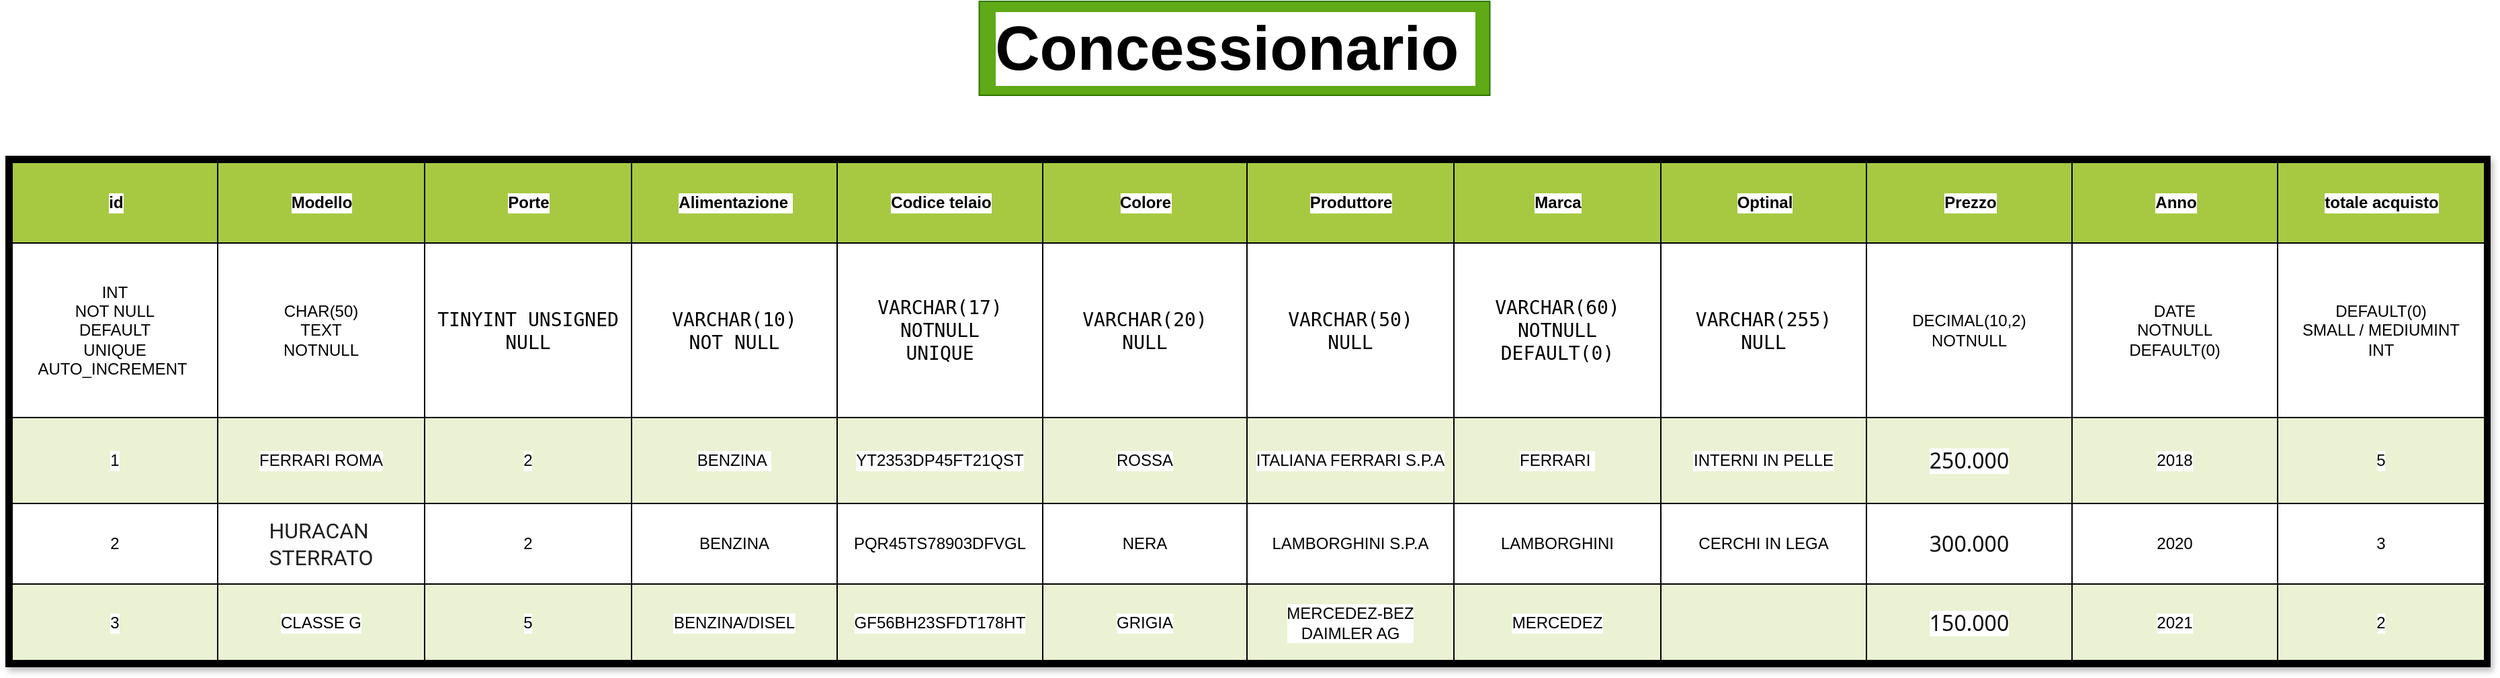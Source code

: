 <mxfile>
    <diagram id="wSakgKBYP3L8iHtTeecp" name="Pagina-1">
        <mxGraphModel dx="1881" dy="761" grid="1" gridSize="10" guides="1" tooltips="1" connect="1" arrows="1" fold="1" page="1" pageScale="1" pageWidth="827" pageHeight="1169" background="none" math="0" shadow="0">
            <root>
                <mxCell id="0"/>
                <mxCell id="1" parent="0"/>
                <mxCell id="2" value="Assets" style="childLayout=tableLayout;recursiveResize=0;shadow=1;labelBackgroundColor=#FFFFFF;fontSize=12;fillColor=default;rounded=0;strokeColor=#000000;strokeWidth=10;fontColor=#000000;labelBorderColor=#000000;" vertex="1" parent="1">
                    <mxGeometry x="300" y="250" width="1839.5" height="371" as="geometry"/>
                </mxCell>
                <mxCell id="3" style="shape=tableRow;horizontal=0;startSize=0;swimlaneHead=0;swimlaneBody=0;top=0;left=0;bottom=0;right=0;dropTarget=0;collapsible=0;recursiveResize=0;expand=0;fontStyle=0;strokeColor=inherit;fillColor=#ffffff;rounded=0;labelBackgroundColor=#FFFFFF;fontColor=#000000;" vertex="1" parent="2">
                    <mxGeometry width="1839.5" height="60" as="geometry"/>
                </mxCell>
                <mxCell id="4" value="id" style="connectable=0;recursiveResize=0;strokeColor=inherit;fillColor=#A7C942;align=center;fontStyle=1;fontColor=#000000;html=1;rounded=0;labelBackgroundColor=#FFFFFF;" vertex="1" parent="3">
                    <mxGeometry width="153" height="60" as="geometry">
                        <mxRectangle width="153" height="60" as="alternateBounds"/>
                    </mxGeometry>
                </mxCell>
                <mxCell id="5" value="Modello" style="connectable=0;recursiveResize=0;strokeColor=inherit;fillColor=#A7C942;align=center;fontStyle=1;fontColor=#000000;html=1;rounded=0;labelBackgroundColor=#FFFFFF;" vertex="1" parent="3">
                    <mxGeometry x="153" width="154" height="60" as="geometry">
                        <mxRectangle width="154" height="60" as="alternateBounds"/>
                    </mxGeometry>
                </mxCell>
                <mxCell id="6" value="Porte" style="connectable=0;recursiveResize=0;strokeColor=inherit;fillColor=#A7C942;align=center;fontStyle=1;fontColor=#000000;html=1;rounded=0;labelBackgroundColor=#FFFFFF;" vertex="1" parent="3">
                    <mxGeometry x="307" width="154" height="60" as="geometry">
                        <mxRectangle width="154" height="60" as="alternateBounds"/>
                    </mxGeometry>
                </mxCell>
                <mxCell id="23" value="Alimentazione&amp;nbsp;" style="connectable=0;recursiveResize=0;strokeColor=inherit;fillColor=#A7C942;align=center;fontStyle=1;fontColor=#000000;html=1;rounded=0;labelBackgroundColor=#FFFFFF;" vertex="1" parent="3">
                    <mxGeometry x="461" width="153" height="60" as="geometry">
                        <mxRectangle width="153" height="60" as="alternateBounds"/>
                    </mxGeometry>
                </mxCell>
                <mxCell id="28" value="Codice telaio" style="connectable=0;recursiveResize=0;strokeColor=inherit;fillColor=#A7C942;align=center;fontStyle=1;fontColor=#000000;html=1;rounded=0;labelBackgroundColor=#FFFFFF;" vertex="1" parent="3">
                    <mxGeometry x="614" width="153" height="60" as="geometry">
                        <mxRectangle width="153" height="60" as="alternateBounds"/>
                    </mxGeometry>
                </mxCell>
                <mxCell id="33" value="Colore" style="connectable=0;recursiveResize=0;strokeColor=inherit;fillColor=#A7C942;align=center;fontStyle=1;fontColor=#000000;html=1;rounded=0;labelBackgroundColor=#FFFFFF;" vertex="1" parent="3">
                    <mxGeometry x="767" width="152" height="60" as="geometry">
                        <mxRectangle width="152" height="60" as="alternateBounds"/>
                    </mxGeometry>
                </mxCell>
                <mxCell id="51" value="Produttore" style="connectable=0;recursiveResize=0;strokeColor=inherit;fillColor=#A7C942;align=center;fontStyle=1;fontColor=#000000;html=1;rounded=0;labelBackgroundColor=#FFFFFF;" vertex="1" parent="3">
                    <mxGeometry x="919" width="154" height="60" as="geometry">
                        <mxRectangle width="154" height="60" as="alternateBounds"/>
                    </mxGeometry>
                </mxCell>
                <mxCell id="46" value="Marca" style="connectable=0;recursiveResize=0;strokeColor=inherit;fillColor=#A7C942;align=center;fontStyle=1;fontColor=#000000;html=1;rounded=0;labelBackgroundColor=#FFFFFF;" vertex="1" parent="3">
                    <mxGeometry x="1073" width="154" height="60" as="geometry">
                        <mxRectangle width="154" height="60" as="alternateBounds"/>
                    </mxGeometry>
                </mxCell>
                <mxCell id="61" value="Optinal" style="connectable=0;recursiveResize=0;strokeColor=inherit;fillColor=#A7C942;align=center;fontStyle=1;fontColor=#000000;html=1;rounded=0;labelBackgroundColor=#FFFFFF;" vertex="1" parent="3">
                    <mxGeometry x="1227" width="153" height="60" as="geometry">
                        <mxRectangle width="153" height="60" as="alternateBounds"/>
                    </mxGeometry>
                </mxCell>
                <mxCell id="66" value="Prezzo" style="connectable=0;recursiveResize=0;strokeColor=inherit;fillColor=#A7C942;align=center;fontStyle=1;fontColor=#000000;html=1;rounded=0;labelBackgroundColor=#FFFFFF;" vertex="1" parent="3">
                    <mxGeometry x="1380" width="153" height="60" as="geometry">
                        <mxRectangle width="153" height="60" as="alternateBounds"/>
                    </mxGeometry>
                </mxCell>
                <mxCell id="71" value="Anno" style="connectable=0;recursiveResize=0;strokeColor=inherit;fillColor=#A7C942;align=center;fontStyle=1;fontColor=#000000;html=1;rounded=0;labelBackgroundColor=#FFFFFF;" vertex="1" parent="3">
                    <mxGeometry x="1533" width="153" height="60" as="geometry">
                        <mxRectangle width="153" height="60" as="alternateBounds"/>
                    </mxGeometry>
                </mxCell>
                <mxCell id="76" value="totale acquisto" style="connectable=0;recursiveResize=0;strokeColor=inherit;fillColor=#A7C942;align=center;fontStyle=1;fontColor=#000000;html=1;rounded=0;labelBackgroundColor=#FFFFFF;" vertex="1" parent="3">
                    <mxGeometry x="1686" width="154" height="60" as="geometry">
                        <mxRectangle width="154" height="60" as="alternateBounds"/>
                    </mxGeometry>
                </mxCell>
                <mxCell id="7" value="" style="shape=tableRow;horizontal=0;startSize=0;swimlaneHead=0;swimlaneBody=0;top=0;left=0;bottom=0;right=0;dropTarget=0;collapsible=0;recursiveResize=0;expand=0;fontStyle=0;strokeColor=inherit;fillColor=#ffffff;labelBackgroundColor=#FFFFFF;rounded=0;fontColor=#000000;" vertex="1" parent="2">
                    <mxGeometry y="60" width="1839.5" height="130" as="geometry"/>
                </mxCell>
                <mxCell id="8" value="&lt;font&gt;INT&lt;br&gt;NOT NULL&lt;br&gt;DEFAULT&lt;br&gt;UNIQUE&lt;br&gt;AUTO_INCREMENT&amp;nbsp;&lt;/font&gt;" style="connectable=0;recursiveResize=0;strokeColor=inherit;fillColor=inherit;align=center;whiteSpace=wrap;html=1;rounded=0;labelBackgroundColor=#FFFFFF;fontColor=#000000;" vertex="1" parent="7">
                    <mxGeometry width="153" height="130" as="geometry">
                        <mxRectangle width="153" height="130" as="alternateBounds"/>
                    </mxGeometry>
                </mxCell>
                <mxCell id="9" value="&lt;font&gt;CHAR(50)&lt;br&gt;TEXT&lt;br&gt;NOTNULL&lt;br&gt;&lt;/font&gt;" style="connectable=0;recursiveResize=0;strokeColor=inherit;fillColor=inherit;align=center;whiteSpace=wrap;html=1;rounded=0;labelBackgroundColor=#FFFFFF;fontColor=#000000;" vertex="1" parent="7">
                    <mxGeometry x="153" width="154" height="130" as="geometry">
                        <mxRectangle width="154" height="130" as="alternateBounds"/>
                    </mxGeometry>
                </mxCell>
                <mxCell id="10" value="&lt;span style=&quot;font-family: &amp;quot;Söhne Mono&amp;quot;, Monaco, &amp;quot;Andale Mono&amp;quot;, &amp;quot;Ubuntu Mono&amp;quot;, monospace; font-size: 14px; text-align: left;&quot;&gt;&lt;font style=&quot;&quot;&gt;TINYINT UNSIGNED&lt;br&gt;NULL&lt;br&gt;&lt;/font&gt;&lt;/span&gt;" style="connectable=0;recursiveResize=0;strokeColor=inherit;fillColor=inherit;align=center;whiteSpace=wrap;html=1;rounded=0;labelBackgroundColor=#FFFFFF;fontColor=#000000;" vertex="1" parent="7">
                    <mxGeometry x="307" width="154" height="130" as="geometry">
                        <mxRectangle width="154" height="130" as="alternateBounds"/>
                    </mxGeometry>
                </mxCell>
                <mxCell id="24" value="&lt;span style=&quot;border: 0px solid rgb(227, 227, 227); box-sizing: border-box; --tw-border-spacing-x: 0; --tw-border-spacing-y: 0; --tw-translate-x: 0; --tw-translate-y: 0; --tw-rotate: 0; --tw-skew-x: 0; --tw-skew-y: 0; --tw-scale-x: 1; --tw-scale-y: 1; --tw-pan-x: ; --tw-pan-y: ; --tw-pinch-zoom: ; --tw-scroll-snap-strictness: proximity; --tw-gradient-from-position: ; --tw-gradient-via-position: ; --tw-gradient-to-position: ; --tw-ordinal: ; --tw-slashed-zero: ; --tw-numeric-figure: ; --tw-numeric-spacing: ; --tw-numeric-fraction: ; --tw-ring-inset: ; --tw-ring-offset-width: 0px; --tw-ring-offset-color: #fff; --tw-ring-color: rgba(69,89,164,.5); --tw-ring-offset-shadow: 0 0 transparent; --tw-ring-shadow: 0 0 transparent; --tw-shadow: 0 0 transparent; --tw-shadow-colored: 0 0 transparent; --tw-blur: ; --tw-brightness: ; --tw-contrast: ; --tw-grayscale: ; --tw-hue-rotate: ; --tw-invert: ; --tw-saturate: ; --tw-sepia: ; --tw-drop-shadow: ; --tw-backdrop-blur: ; --tw-backdrop-brightness: ; --tw-backdrop-contrast: ; --tw-backdrop-grayscale: ; --tw-backdrop-hue-rotate: ; --tw-backdrop-invert: ; --tw-backdrop-opacity: ; --tw-backdrop-saturate: ; --tw-backdrop-sepia: ; font-family: &amp;quot;Söhne Mono&amp;quot;, Monaco, &amp;quot;Andale Mono&amp;quot;, &amp;quot;Ubuntu Mono&amp;quot;, monospace; font-size: 14px; text-align: left;&quot; class=&quot;hljs-type&quot;&gt;VARCHAR&lt;/span&gt;&lt;span style=&quot;font-family: &amp;quot;Söhne Mono&amp;quot;, Monaco, &amp;quot;Andale Mono&amp;quot;, &amp;quot;Ubuntu Mono&amp;quot;, monospace; font-size: 14px; text-align: left;&quot;&gt;(10&lt;/span&gt;&lt;span style=&quot;font-family: &amp;quot;Söhne Mono&amp;quot;, Monaco, &amp;quot;Andale Mono&amp;quot;, &amp;quot;Ubuntu Mono&amp;quot;, monospace; font-size: 14px; text-align: left;&quot;&gt;)&lt;br&gt;NOT NULL&lt;br&gt;&lt;/span&gt;" style="connectable=0;recursiveResize=0;strokeColor=inherit;fillColor=inherit;align=center;whiteSpace=wrap;html=1;rounded=0;labelBackgroundColor=#FFFFFF;fontColor=#000000;" vertex="1" parent="7">
                    <mxGeometry x="461" width="153" height="130" as="geometry">
                        <mxRectangle width="153" height="130" as="alternateBounds"/>
                    </mxGeometry>
                </mxCell>
                <mxCell id="29" value="&lt;font style=&quot;&quot;&gt;&lt;span style=&quot;border: 0px solid rgb(227, 227, 227); box-sizing: border-box; --tw-border-spacing-x: 0; --tw-border-spacing-y: 0; --tw-translate-x: 0; --tw-translate-y: 0; --tw-rotate: 0; --tw-skew-x: 0; --tw-skew-y: 0; --tw-scale-x: 1; --tw-scale-y: 1; --tw-pan-x: ; --tw-pan-y: ; --tw-pinch-zoom: ; --tw-scroll-snap-strictness: proximity; --tw-gradient-from-position: ; --tw-gradient-via-position: ; --tw-gradient-to-position: ; --tw-ordinal: ; --tw-slashed-zero: ; --tw-numeric-figure: ; --tw-numeric-spacing: ; --tw-numeric-fraction: ; --tw-ring-inset: ; --tw-ring-offset-width: 0px; --tw-ring-offset-color: #fff; --tw-ring-color: rgba(69,89,164,.5); --tw-ring-offset-shadow: 0 0 transparent; --tw-ring-shadow: 0 0 transparent; --tw-shadow: 0 0 transparent; --tw-shadow-colored: 0 0 transparent; --tw-blur: ; --tw-brightness: ; --tw-contrast: ; --tw-grayscale: ; --tw-hue-rotate: ; --tw-invert: ; --tw-saturate: ; --tw-sepia: ; --tw-drop-shadow: ; --tw-backdrop-blur: ; --tw-backdrop-brightness: ; --tw-backdrop-contrast: ; --tw-backdrop-grayscale: ; --tw-backdrop-hue-rotate: ; --tw-backdrop-invert: ; --tw-backdrop-opacity: ; --tw-backdrop-saturate: ; --tw-backdrop-sepia: ; font-family: &amp;quot;Söhne Mono&amp;quot;, Monaco, &amp;quot;Andale Mono&amp;quot;, &amp;quot;Ubuntu Mono&amp;quot;, monospace; font-size: 14px; text-align: left;&quot; class=&quot;hljs-type&quot;&gt;VARCHAR&lt;/span&gt;&lt;span style=&quot;font-family: &amp;quot;Söhne Mono&amp;quot;, Monaco, &amp;quot;Andale Mono&amp;quot;, &amp;quot;Ubuntu Mono&amp;quot;, monospace; font-size: 14px; text-align: left;&quot;&gt;(&lt;/span&gt;&lt;span style=&quot;border: 0px solid rgb(227, 227, 227); box-sizing: border-box; --tw-border-spacing-x: 0; --tw-border-spacing-y: 0; --tw-translate-x: 0; --tw-translate-y: 0; --tw-rotate: 0; --tw-skew-x: 0; --tw-skew-y: 0; --tw-scale-x: 1; --tw-scale-y: 1; --tw-pan-x: ; --tw-pan-y: ; --tw-pinch-zoom: ; --tw-scroll-snap-strictness: proximity; --tw-gradient-from-position: ; --tw-gradient-via-position: ; --tw-gradient-to-position: ; --tw-ordinal: ; --tw-slashed-zero: ; --tw-numeric-figure: ; --tw-numeric-spacing: ; --tw-numeric-fraction: ; --tw-ring-inset: ; --tw-ring-offset-width: 0px; --tw-ring-offset-color: #fff; --tw-ring-color: rgba(69,89,164,.5); --tw-ring-offset-shadow: 0 0 transparent; --tw-ring-shadow: 0 0 transparent; --tw-shadow: 0 0 transparent; --tw-shadow-colored: 0 0 transparent; --tw-blur: ; --tw-brightness: ; --tw-contrast: ; --tw-grayscale: ; --tw-hue-rotate: ; --tw-invert: ; --tw-saturate: ; --tw-sepia: ; --tw-drop-shadow: ; --tw-backdrop-blur: ; --tw-backdrop-brightness: ; --tw-backdrop-contrast: ; --tw-backdrop-grayscale: ; --tw-backdrop-hue-rotate: ; --tw-backdrop-invert: ; --tw-backdrop-opacity: ; --tw-backdrop-saturate: ; --tw-backdrop-sepia: ; font-family: &amp;quot;Söhne Mono&amp;quot;, Monaco, &amp;quot;Andale Mono&amp;quot;, &amp;quot;Ubuntu Mono&amp;quot;, monospace; font-size: 14px; text-align: left;&quot; class=&quot;hljs-number&quot;&gt;17&lt;/span&gt;&lt;span style=&quot;font-family: &amp;quot;Söhne Mono&amp;quot;, Monaco, &amp;quot;Andale Mono&amp;quot;, &amp;quot;Ubuntu Mono&amp;quot;, monospace; font-size: 14px; text-align: left;&quot;&gt;)&lt;br&gt;NOTNULL&lt;br&gt;UNIQUE&lt;br&gt;&lt;/span&gt;&lt;/font&gt;" style="connectable=0;recursiveResize=0;strokeColor=inherit;fillColor=inherit;align=center;whiteSpace=wrap;html=1;rounded=0;labelBackgroundColor=#FFFFFF;fontColor=#000000;" vertex="1" parent="7">
                    <mxGeometry x="614" width="153" height="130" as="geometry">
                        <mxRectangle width="153" height="130" as="alternateBounds"/>
                    </mxGeometry>
                </mxCell>
                <mxCell id="34" value="&lt;span style=&quot;border: 0px solid rgb(227, 227, 227); box-sizing: border-box; --tw-border-spacing-x: 0; --tw-border-spacing-y: 0; --tw-translate-x: 0; --tw-translate-y: 0; --tw-rotate: 0; --tw-skew-x: 0; --tw-skew-y: 0; --tw-scale-x: 1; --tw-scale-y: 1; --tw-pan-x: ; --tw-pan-y: ; --tw-pinch-zoom: ; --tw-scroll-snap-strictness: proximity; --tw-gradient-from-position: ; --tw-gradient-via-position: ; --tw-gradient-to-position: ; --tw-ordinal: ; --tw-slashed-zero: ; --tw-numeric-figure: ; --tw-numeric-spacing: ; --tw-numeric-fraction: ; --tw-ring-inset: ; --tw-ring-offset-width: 0px; --tw-ring-offset-color: #fff; --tw-ring-color: rgba(69,89,164,.5); --tw-ring-offset-shadow: 0 0 transparent; --tw-ring-shadow: 0 0 transparent; --tw-shadow: 0 0 transparent; --tw-shadow-colored: 0 0 transparent; --tw-blur: ; --tw-brightness: ; --tw-contrast: ; --tw-grayscale: ; --tw-hue-rotate: ; --tw-invert: ; --tw-saturate: ; --tw-sepia: ; --tw-drop-shadow: ; --tw-backdrop-blur: ; --tw-backdrop-brightness: ; --tw-backdrop-contrast: ; --tw-backdrop-grayscale: ; --tw-backdrop-hue-rotate: ; --tw-backdrop-invert: ; --tw-backdrop-opacity: ; --tw-backdrop-saturate: ; --tw-backdrop-sepia: ; font-family: &amp;quot;Söhne Mono&amp;quot;, Monaco, &amp;quot;Andale Mono&amp;quot;, &amp;quot;Ubuntu Mono&amp;quot;, monospace; font-size: 14px; text-align: left;&quot; class=&quot;hljs-type&quot;&gt;VARCHAR&lt;/span&gt;&lt;span style=&quot;font-family: &amp;quot;Söhne Mono&amp;quot;, Monaco, &amp;quot;Andale Mono&amp;quot;, &amp;quot;Ubuntu Mono&amp;quot;, monospace; font-size: 14px; text-align: left;&quot;&gt;(20&lt;/span&gt;&lt;span style=&quot;font-family: &amp;quot;Söhne Mono&amp;quot;, Monaco, &amp;quot;Andale Mono&amp;quot;, &amp;quot;Ubuntu Mono&amp;quot;, monospace; font-size: 14px; text-align: left;&quot;&gt;)&lt;br&gt;NULL&lt;br&gt;&lt;/span&gt;" style="connectable=0;recursiveResize=0;strokeColor=inherit;fillColor=inherit;align=center;whiteSpace=wrap;html=1;rounded=0;labelBackgroundColor=#FFFFFF;fontColor=#000000;" vertex="1" parent="7">
                    <mxGeometry x="767" width="152" height="130" as="geometry">
                        <mxRectangle width="152" height="130" as="alternateBounds"/>
                    </mxGeometry>
                </mxCell>
                <mxCell id="52" value="&lt;span style=&quot;border: 0px solid rgb(227, 227, 227); box-sizing: border-box; --tw-border-spacing-x: 0; --tw-border-spacing-y: 0; --tw-translate-x: 0; --tw-translate-y: 0; --tw-rotate: 0; --tw-skew-x: 0; --tw-skew-y: 0; --tw-scale-x: 1; --tw-scale-y: 1; --tw-pan-x: ; --tw-pan-y: ; --tw-pinch-zoom: ; --tw-scroll-snap-strictness: proximity; --tw-gradient-from-position: ; --tw-gradient-via-position: ; --tw-gradient-to-position: ; --tw-ordinal: ; --tw-slashed-zero: ; --tw-numeric-figure: ; --tw-numeric-spacing: ; --tw-numeric-fraction: ; --tw-ring-inset: ; --tw-ring-offset-width: 0px; --tw-ring-offset-color: #fff; --tw-ring-color: rgba(69,89,164,.5); --tw-ring-offset-shadow: 0 0 transparent; --tw-ring-shadow: 0 0 transparent; --tw-shadow: 0 0 transparent; --tw-shadow-colored: 0 0 transparent; --tw-blur: ; --tw-brightness: ; --tw-contrast: ; --tw-grayscale: ; --tw-hue-rotate: ; --tw-invert: ; --tw-saturate: ; --tw-sepia: ; --tw-drop-shadow: ; --tw-backdrop-blur: ; --tw-backdrop-brightness: ; --tw-backdrop-contrast: ; --tw-backdrop-grayscale: ; --tw-backdrop-hue-rotate: ; --tw-backdrop-invert: ; --tw-backdrop-opacity: ; --tw-backdrop-saturate: ; --tw-backdrop-sepia: ; font-family: &amp;quot;Söhne Mono&amp;quot;, Monaco, &amp;quot;Andale Mono&amp;quot;, &amp;quot;Ubuntu Mono&amp;quot;, monospace; font-size: 14px; text-align: left;&quot; class=&quot;hljs-type&quot;&gt;VARCHAR&lt;/span&gt;&lt;span style=&quot;font-family: &amp;quot;Söhne Mono&amp;quot;, Monaco, &amp;quot;Andale Mono&amp;quot;, &amp;quot;Ubuntu Mono&amp;quot;, monospace; font-size: 14px; text-align: left;&quot;&gt;(50&lt;/span&gt;&lt;span style=&quot;font-family: &amp;quot;Söhne Mono&amp;quot;, Monaco, &amp;quot;Andale Mono&amp;quot;, &amp;quot;Ubuntu Mono&amp;quot;, monospace; font-size: 14px; text-align: left;&quot;&gt;)&lt;br&gt;NULL&lt;br&gt;&lt;/span&gt;" style="connectable=0;recursiveResize=0;strokeColor=inherit;fillColor=inherit;align=center;whiteSpace=wrap;html=1;rounded=0;labelBackgroundColor=#FFFFFF;fontColor=#000000;" vertex="1" parent="7">
                    <mxGeometry x="919" width="154" height="130" as="geometry">
                        <mxRectangle width="154" height="130" as="alternateBounds"/>
                    </mxGeometry>
                </mxCell>
                <mxCell id="47" value="&lt;span style=&quot;border: 0px solid rgb(227, 227, 227); box-sizing: border-box; --tw-border-spacing-x: 0; --tw-border-spacing-y: 0; --tw-translate-x: 0; --tw-translate-y: 0; --tw-rotate: 0; --tw-skew-x: 0; --tw-skew-y: 0; --tw-scale-x: 1; --tw-scale-y: 1; --tw-pan-x: ; --tw-pan-y: ; --tw-pinch-zoom: ; --tw-scroll-snap-strictness: proximity; --tw-gradient-from-position: ; --tw-gradient-via-position: ; --tw-gradient-to-position: ; --tw-ordinal: ; --tw-slashed-zero: ; --tw-numeric-figure: ; --tw-numeric-spacing: ; --tw-numeric-fraction: ; --tw-ring-inset: ; --tw-ring-offset-width: 0px; --tw-ring-offset-color: #fff; --tw-ring-color: rgba(69,89,164,.5); --tw-ring-offset-shadow: 0 0 transparent; --tw-ring-shadow: 0 0 transparent; --tw-shadow: 0 0 transparent; --tw-shadow-colored: 0 0 transparent; --tw-blur: ; --tw-brightness: ; --tw-contrast: ; --tw-grayscale: ; --tw-hue-rotate: ; --tw-invert: ; --tw-saturate: ; --tw-sepia: ; --tw-drop-shadow: ; --tw-backdrop-blur: ; --tw-backdrop-brightness: ; --tw-backdrop-contrast: ; --tw-backdrop-grayscale: ; --tw-backdrop-hue-rotate: ; --tw-backdrop-invert: ; --tw-backdrop-opacity: ; --tw-backdrop-saturate: ; --tw-backdrop-sepia: ; font-family: &amp;quot;Söhne Mono&amp;quot;, Monaco, &amp;quot;Andale Mono&amp;quot;, &amp;quot;Ubuntu Mono&amp;quot;, monospace; font-size: 14px; text-align: left;&quot; class=&quot;hljs-type&quot;&gt;VARCHAR&lt;/span&gt;&lt;span style=&quot;font-family: &amp;quot;Söhne Mono&amp;quot;, Monaco, &amp;quot;Andale Mono&amp;quot;, &amp;quot;Ubuntu Mono&amp;quot;, monospace; font-size: 14px; text-align: left;&quot;&gt;(60&lt;/span&gt;&lt;span style=&quot;font-family: &amp;quot;Söhne Mono&amp;quot;, Monaco, &amp;quot;Andale Mono&amp;quot;, &amp;quot;Ubuntu Mono&amp;quot;, monospace; font-size: 14px; text-align: left;&quot;&gt;)&lt;br&gt;NOTNULL&lt;br&gt;DEFAULT(0)&lt;br&gt;&lt;/span&gt;" style="connectable=0;recursiveResize=0;strokeColor=inherit;fillColor=inherit;align=center;whiteSpace=wrap;html=1;rounded=0;labelBackgroundColor=#FFFFFF;fontColor=#000000;" vertex="1" parent="7">
                    <mxGeometry x="1073" width="154" height="130" as="geometry">
                        <mxRectangle width="154" height="130" as="alternateBounds"/>
                    </mxGeometry>
                </mxCell>
                <mxCell id="62" value="&lt;span style=&quot;border: 0px solid rgb(227, 227, 227); box-sizing: border-box; --tw-border-spacing-x: 0; --tw-border-spacing-y: 0; --tw-translate-x: 0; --tw-translate-y: 0; --tw-rotate: 0; --tw-skew-x: 0; --tw-skew-y: 0; --tw-scale-x: 1; --tw-scale-y: 1; --tw-pan-x: ; --tw-pan-y: ; --tw-pinch-zoom: ; --tw-scroll-snap-strictness: proximity; --tw-gradient-from-position: ; --tw-gradient-via-position: ; --tw-gradient-to-position: ; --tw-ordinal: ; --tw-slashed-zero: ; --tw-numeric-figure: ; --tw-numeric-spacing: ; --tw-numeric-fraction: ; --tw-ring-inset: ; --tw-ring-offset-width: 0px; --tw-ring-offset-color: #fff; --tw-ring-color: rgba(69,89,164,.5); --tw-ring-offset-shadow: 0 0 transparent; --tw-ring-shadow: 0 0 transparent; --tw-shadow: 0 0 transparent; --tw-shadow-colored: 0 0 transparent; --tw-blur: ; --tw-brightness: ; --tw-contrast: ; --tw-grayscale: ; --tw-hue-rotate: ; --tw-invert: ; --tw-saturate: ; --tw-sepia: ; --tw-drop-shadow: ; --tw-backdrop-blur: ; --tw-backdrop-brightness: ; --tw-backdrop-contrast: ; --tw-backdrop-grayscale: ; --tw-backdrop-hue-rotate: ; --tw-backdrop-invert: ; --tw-backdrop-opacity: ; --tw-backdrop-saturate: ; --tw-backdrop-sepia: ; font-family: &amp;quot;Söhne Mono&amp;quot;, Monaco, &amp;quot;Andale Mono&amp;quot;, &amp;quot;Ubuntu Mono&amp;quot;, monospace; font-size: 14px; text-align: left;&quot; class=&quot;hljs-type&quot;&gt;VARCHAR&lt;/span&gt;&lt;span style=&quot;font-family: &amp;quot;Söhne Mono&amp;quot;, Monaco, &amp;quot;Andale Mono&amp;quot;, &amp;quot;Ubuntu Mono&amp;quot;, monospace; font-size: 14px; text-align: left;&quot;&gt;(255&lt;/span&gt;&lt;span style=&quot;font-family: &amp;quot;Söhne Mono&amp;quot;, Monaco, &amp;quot;Andale Mono&amp;quot;, &amp;quot;Ubuntu Mono&amp;quot;, monospace; font-size: 14px; text-align: left;&quot;&gt;)&lt;/span&gt;&lt;span style=&quot;font-family: &amp;quot;Söhne Mono&amp;quot;, Monaco, &amp;quot;Andale Mono&amp;quot;, &amp;quot;Ubuntu Mono&amp;quot;, monospace; font-size: 14px; text-align: left;&quot;&gt;&lt;font style=&quot;&quot;&gt;&lt;br&gt;NULL&lt;br&gt;&lt;/font&gt;&lt;/span&gt;" style="connectable=0;recursiveResize=0;strokeColor=inherit;fillColor=inherit;align=center;whiteSpace=wrap;html=1;rounded=0;labelBackgroundColor=#FFFFFF;fontColor=#000000;" vertex="1" parent="7">
                    <mxGeometry x="1227" width="153" height="130" as="geometry">
                        <mxRectangle width="153" height="130" as="alternateBounds"/>
                    </mxGeometry>
                </mxCell>
                <mxCell id="67" value="&lt;font&gt;DECIMAL(10,2)&lt;br&gt;NOTNULL&lt;br&gt;&lt;/font&gt;" style="connectable=0;recursiveResize=0;strokeColor=inherit;fillColor=inherit;align=center;whiteSpace=wrap;html=1;rounded=0;labelBackgroundColor=#FFFFFF;fontColor=#000000;" vertex="1" parent="7">
                    <mxGeometry x="1380" width="153" height="130" as="geometry">
                        <mxRectangle width="153" height="130" as="alternateBounds"/>
                    </mxGeometry>
                </mxCell>
                <mxCell id="72" value="&lt;font&gt;DATE&lt;br&gt;NOTNULL&lt;br&gt;DEFAULT(0)&lt;br&gt;&lt;/font&gt;" style="connectable=0;recursiveResize=0;strokeColor=inherit;fillColor=inherit;align=center;whiteSpace=wrap;html=1;rounded=0;labelBackgroundColor=#FFFFFF;fontColor=#000000;" vertex="1" parent="7">
                    <mxGeometry x="1533" width="153" height="130" as="geometry">
                        <mxRectangle width="153" height="130" as="alternateBounds"/>
                    </mxGeometry>
                </mxCell>
                <mxCell id="77" value="&lt;font&gt;DEFAULT(0)&lt;br&gt;SMALL / MEDIUMINT&lt;br&gt;INT&lt;br&gt;&lt;/font&gt;" style="connectable=0;recursiveResize=0;strokeColor=inherit;fillColor=inherit;align=center;whiteSpace=wrap;html=1;rounded=0;labelBackgroundColor=#FFFFFF;fontColor=#000000;" vertex="1" parent="7">
                    <mxGeometry x="1686" width="154" height="130" as="geometry">
                        <mxRectangle width="154" height="130" as="alternateBounds"/>
                    </mxGeometry>
                </mxCell>
                <mxCell id="11" value="" style="shape=tableRow;horizontal=0;startSize=0;swimlaneHead=0;swimlaneBody=0;top=0;left=0;bottom=0;right=0;dropTarget=0;collapsible=0;recursiveResize=0;expand=0;fontStyle=1;strokeColor=inherit;fillColor=#EAF2D3;rounded=0;labelBackgroundColor=#FFFFFF;fontColor=#000000;" vertex="1" parent="2">
                    <mxGeometry y="190" width="1839.5" height="64" as="geometry"/>
                </mxCell>
                <mxCell id="12" value="&lt;font&gt;1&lt;/font&gt;" style="connectable=0;recursiveResize=0;strokeColor=inherit;fillColor=inherit;whiteSpace=wrap;html=1;rounded=0;labelBackgroundColor=#FFFFFF;fontColor=#000000;" vertex="1" parent="11">
                    <mxGeometry width="153" height="64" as="geometry">
                        <mxRectangle width="153" height="64" as="alternateBounds"/>
                    </mxGeometry>
                </mxCell>
                <mxCell id="13" value="&lt;font&gt;FERRARI ROMA&lt;/font&gt;" style="connectable=0;recursiveResize=0;strokeColor=inherit;fillColor=inherit;whiteSpace=wrap;html=1;rounded=0;labelBackgroundColor=#FFFFFF;fontColor=#000000;" vertex="1" parent="11">
                    <mxGeometry x="153" width="154" height="64" as="geometry">
                        <mxRectangle width="154" height="64" as="alternateBounds"/>
                    </mxGeometry>
                </mxCell>
                <mxCell id="14" value="&lt;font&gt;2&lt;/font&gt;" style="connectable=0;recursiveResize=0;strokeColor=inherit;fillColor=inherit;whiteSpace=wrap;html=1;rounded=0;labelBackgroundColor=#FFFFFF;fontColor=#000000;" vertex="1" parent="11">
                    <mxGeometry x="307" width="154" height="64" as="geometry">
                        <mxRectangle width="154" height="64" as="alternateBounds"/>
                    </mxGeometry>
                </mxCell>
                <mxCell id="25" value="&lt;font&gt;BENZINA&amp;nbsp;&lt;/font&gt;" style="connectable=0;recursiveResize=0;strokeColor=inherit;fillColor=inherit;whiteSpace=wrap;html=1;rounded=0;labelBackgroundColor=#FFFFFF;fontColor=#000000;" vertex="1" parent="11">
                    <mxGeometry x="461" width="153" height="64" as="geometry">
                        <mxRectangle width="153" height="64" as="alternateBounds"/>
                    </mxGeometry>
                </mxCell>
                <mxCell id="30" value="&lt;font&gt;YT2353DP45FT21QST&lt;/font&gt;" style="connectable=0;recursiveResize=0;strokeColor=inherit;fillColor=inherit;whiteSpace=wrap;html=1;rounded=0;labelBackgroundColor=#FFFFFF;fontColor=#000000;" vertex="1" parent="11">
                    <mxGeometry x="614" width="153" height="64" as="geometry">
                        <mxRectangle width="153" height="64" as="alternateBounds"/>
                    </mxGeometry>
                </mxCell>
                <mxCell id="35" value="&lt;font style=&quot;&quot;&gt;ROSSA&lt;/font&gt;" style="connectable=0;recursiveResize=0;strokeColor=inherit;fillColor=inherit;whiteSpace=wrap;html=1;labelBackgroundColor=#FFFFFF;rounded=0;fontColor=#000000;" vertex="1" parent="11">
                    <mxGeometry x="767" width="152" height="64" as="geometry">
                        <mxRectangle width="152" height="64" as="alternateBounds"/>
                    </mxGeometry>
                </mxCell>
                <mxCell id="53" value="ITALIANA FERRARI S.P.A" style="connectable=0;recursiveResize=0;strokeColor=inherit;fillColor=inherit;whiteSpace=wrap;html=1;rounded=0;labelBackgroundColor=#FFFFFF;fontColor=#000000;" vertex="1" parent="11">
                    <mxGeometry x="919" width="154" height="64" as="geometry">
                        <mxRectangle width="154" height="64" as="alternateBounds"/>
                    </mxGeometry>
                </mxCell>
                <mxCell id="48" value="FERRARI&amp;nbsp;" style="connectable=0;recursiveResize=0;strokeColor=inherit;fillColor=inherit;whiteSpace=wrap;html=1;rounded=0;labelBackgroundColor=#FFFFFF;fontColor=#000000;" vertex="1" parent="11">
                    <mxGeometry x="1073" width="154" height="64" as="geometry">
                        <mxRectangle width="154" height="64" as="alternateBounds"/>
                    </mxGeometry>
                </mxCell>
                <mxCell id="63" value="INTERNI IN PELLE" style="connectable=0;recursiveResize=0;strokeColor=inherit;fillColor=inherit;whiteSpace=wrap;html=1;rounded=0;labelBackgroundColor=#FFFFFF;fontColor=#000000;" vertex="1" parent="11">
                    <mxGeometry x="1227" width="153" height="64" as="geometry">
                        <mxRectangle width="153" height="64" as="alternateBounds"/>
                    </mxGeometry>
                </mxCell>
                <mxCell id="68" value="&lt;span style=&quot;color: rgb(13, 13, 13); font-family: Söhne, ui-sans-serif, system-ui, -apple-system, &amp;quot;Segoe UI&amp;quot;, Roboto, Ubuntu, Cantarell, &amp;quot;Noto Sans&amp;quot;, sans-serif, &amp;quot;Helvetica Neue&amp;quot;, Arial, &amp;quot;Apple Color Emoji&amp;quot;, &amp;quot;Segoe UI Emoji&amp;quot;, &amp;quot;Segoe UI Symbol&amp;quot;, &amp;quot;Noto Color Emoji&amp;quot;; font-size: 16px; text-align: start;&quot;&gt;250.000&lt;/span&gt;" style="connectable=0;recursiveResize=0;strokeColor=inherit;fillColor=inherit;whiteSpace=wrap;html=1;rounded=0;labelBackgroundColor=#FFFFFF;fontColor=#000000;" vertex="1" parent="11">
                    <mxGeometry x="1380" width="153" height="64" as="geometry">
                        <mxRectangle width="153" height="64" as="alternateBounds"/>
                    </mxGeometry>
                </mxCell>
                <mxCell id="73" value="2018" style="connectable=0;recursiveResize=0;strokeColor=inherit;fillColor=inherit;whiteSpace=wrap;html=1;rounded=0;labelBackgroundColor=#FFFFFF;fontColor=#000000;" vertex="1" parent="11">
                    <mxGeometry x="1533" width="153" height="64" as="geometry">
                        <mxRectangle width="153" height="64" as="alternateBounds"/>
                    </mxGeometry>
                </mxCell>
                <mxCell id="78" value="5" style="connectable=0;recursiveResize=0;strokeColor=inherit;fillColor=inherit;whiteSpace=wrap;html=1;rounded=0;labelBackgroundColor=#FFFFFF;fontColor=#000000;" vertex="1" parent="11">
                    <mxGeometry x="1686" width="154" height="64" as="geometry">
                        <mxRectangle width="154" height="64" as="alternateBounds"/>
                    </mxGeometry>
                </mxCell>
                <mxCell id="15" value="" style="shape=tableRow;horizontal=0;startSize=0;swimlaneHead=0;swimlaneBody=0;top=0;left=0;bottom=0;right=0;dropTarget=0;collapsible=0;recursiveResize=0;expand=0;fontStyle=0;strokeColor=inherit;fillColor=#ffffff;rounded=0;labelBackgroundColor=#FFFFFF;fontColor=#000000;" vertex="1" parent="2">
                    <mxGeometry y="254" width="1839.5" height="60" as="geometry"/>
                </mxCell>
                <mxCell id="16" value="&lt;font&gt;2&lt;/font&gt;" style="connectable=0;recursiveResize=0;strokeColor=inherit;fillColor=inherit;fontStyle=0;align=center;whiteSpace=wrap;html=1;rounded=0;labelBackgroundColor=#FFFFFF;fontColor=#000000;" vertex="1" parent="15">
                    <mxGeometry width="153" height="60" as="geometry">
                        <mxRectangle width="153" height="60" as="alternateBounds"/>
                    </mxGeometry>
                </mxCell>
                <mxCell id="17" value="&lt;div style=&quot;text-align: left;&quot;&gt;&lt;font face=&quot;Roboto, Helvetica Neue, Arial&quot; color=&quot;#202020&quot;&gt;&lt;span style=&quot;font-size: 16px;&quot;&gt;HURACAN&lt;/span&gt;&lt;/font&gt;&lt;/div&gt;&lt;div style=&quot;text-align: left;&quot;&gt;&lt;font face=&quot;Roboto, Helvetica Neue, Arial&quot; color=&quot;#202020&quot;&gt;&lt;span style=&quot;font-size: 16px;&quot;&gt;STERRATO&lt;/span&gt;&lt;/font&gt;&lt;/div&gt;" style="connectable=0;recursiveResize=0;strokeColor=inherit;fillColor=inherit;fontStyle=0;align=center;whiteSpace=wrap;html=1;rounded=0;labelBackgroundColor=#FFFFFF;fontColor=#000000;" vertex="1" parent="15">
                    <mxGeometry x="153" width="154" height="60" as="geometry">
                        <mxRectangle width="154" height="60" as="alternateBounds"/>
                    </mxGeometry>
                </mxCell>
                <mxCell id="18" value="2" style="connectable=0;recursiveResize=0;strokeColor=inherit;fillColor=inherit;fontStyle=0;align=center;whiteSpace=wrap;html=1;rounded=0;labelBackgroundColor=#FFFFFF;fontColor=#000000;" vertex="1" parent="15">
                    <mxGeometry x="307" width="154" height="60" as="geometry">
                        <mxRectangle width="154" height="60" as="alternateBounds"/>
                    </mxGeometry>
                </mxCell>
                <mxCell id="26" value="BENZINA" style="connectable=0;recursiveResize=0;strokeColor=inherit;fillColor=inherit;fontStyle=0;align=center;whiteSpace=wrap;html=1;rounded=0;labelBackgroundColor=#FFFFFF;fontColor=#000000;" vertex="1" parent="15">
                    <mxGeometry x="461" width="153" height="60" as="geometry">
                        <mxRectangle width="153" height="60" as="alternateBounds"/>
                    </mxGeometry>
                </mxCell>
                <mxCell id="31" value="PQR45TS78903DFVGL" style="connectable=0;recursiveResize=0;strokeColor=inherit;fillColor=inherit;fontStyle=0;align=center;whiteSpace=wrap;html=1;rounded=0;labelBackgroundColor=#FFFFFF;fontColor=#000000;" vertex="1" parent="15">
                    <mxGeometry x="614" width="153" height="60" as="geometry">
                        <mxRectangle width="153" height="60" as="alternateBounds"/>
                    </mxGeometry>
                </mxCell>
                <mxCell id="36" value="NERA" style="connectable=0;recursiveResize=0;strokeColor=inherit;fillColor=inherit;fontStyle=0;align=center;whiteSpace=wrap;html=1;rounded=0;labelBackgroundColor=#FFFFFF;fontColor=#000000;" vertex="1" parent="15">
                    <mxGeometry x="767" width="152" height="60" as="geometry">
                        <mxRectangle width="152" height="60" as="alternateBounds"/>
                    </mxGeometry>
                </mxCell>
                <mxCell id="54" value="LAMBORGHINI S.P.A" style="connectable=0;recursiveResize=0;strokeColor=inherit;fillColor=inherit;fontStyle=0;align=center;whiteSpace=wrap;html=1;rounded=0;labelBackgroundColor=#FFFFFF;fontColor=#000000;" vertex="1" parent="15">
                    <mxGeometry x="919" width="154" height="60" as="geometry">
                        <mxRectangle width="154" height="60" as="alternateBounds"/>
                    </mxGeometry>
                </mxCell>
                <mxCell id="49" value="LAMBORGHINI" style="connectable=0;recursiveResize=0;strokeColor=inherit;fillColor=inherit;fontStyle=0;align=center;whiteSpace=wrap;html=1;rounded=0;labelBackgroundColor=#FFFFFF;fontColor=#000000;" vertex="1" parent="15">
                    <mxGeometry x="1073" width="154" height="60" as="geometry">
                        <mxRectangle width="154" height="60" as="alternateBounds"/>
                    </mxGeometry>
                </mxCell>
                <mxCell id="64" value="CERCHI IN LEGA" style="connectable=0;recursiveResize=0;strokeColor=inherit;fillColor=inherit;fontStyle=0;align=center;whiteSpace=wrap;html=1;rounded=0;labelBackgroundColor=#FFFFFF;fontColor=#000000;" vertex="1" parent="15">
                    <mxGeometry x="1227" width="153" height="60" as="geometry">
                        <mxRectangle width="153" height="60" as="alternateBounds"/>
                    </mxGeometry>
                </mxCell>
                <mxCell id="69" value="&lt;span style=&quot;color: rgb(13, 13, 13); font-family: Söhne, ui-sans-serif, system-ui, -apple-system, &amp;quot;Segoe UI&amp;quot;, Roboto, Ubuntu, Cantarell, &amp;quot;Noto Sans&amp;quot;, sans-serif, &amp;quot;Helvetica Neue&amp;quot;, Arial, &amp;quot;Apple Color Emoji&amp;quot;, &amp;quot;Segoe UI Emoji&amp;quot;, &amp;quot;Segoe UI Symbol&amp;quot;, &amp;quot;Noto Color Emoji&amp;quot;; font-size: 16px; text-align: start;&quot;&gt;300.000&lt;/span&gt;" style="connectable=0;recursiveResize=0;strokeColor=inherit;fillColor=inherit;fontStyle=0;align=center;whiteSpace=wrap;html=1;rounded=0;labelBackgroundColor=#FFFFFF;fontColor=#000000;" vertex="1" parent="15">
                    <mxGeometry x="1380" width="153" height="60" as="geometry">
                        <mxRectangle width="153" height="60" as="alternateBounds"/>
                    </mxGeometry>
                </mxCell>
                <mxCell id="74" value="2020" style="connectable=0;recursiveResize=0;strokeColor=inherit;fillColor=inherit;fontStyle=0;align=center;whiteSpace=wrap;html=1;rounded=0;labelBackgroundColor=#FFFFFF;fontColor=#000000;" vertex="1" parent="15">
                    <mxGeometry x="1533" width="153" height="60" as="geometry">
                        <mxRectangle width="153" height="60" as="alternateBounds"/>
                    </mxGeometry>
                </mxCell>
                <mxCell id="79" value="3" style="connectable=0;recursiveResize=0;strokeColor=inherit;fillColor=inherit;fontStyle=0;align=center;whiteSpace=wrap;html=1;rounded=0;labelBackgroundColor=#FFFFFF;fontColor=#000000;" vertex="1" parent="15">
                    <mxGeometry x="1686" width="154" height="60" as="geometry">
                        <mxRectangle width="154" height="60" as="alternateBounds"/>
                    </mxGeometry>
                </mxCell>
                <mxCell id="19" value="" style="shape=tableRow;horizontal=0;startSize=0;swimlaneHead=0;swimlaneBody=0;top=0;left=0;bottom=0;right=0;dropTarget=0;collapsible=0;recursiveResize=0;expand=0;fontStyle=1;strokeColor=inherit;fillColor=#EAF2D3;rounded=0;labelBackgroundColor=#FFFFFF;fontColor=#000000;" vertex="1" parent="2">
                    <mxGeometry y="314" width="1839.5" height="57" as="geometry"/>
                </mxCell>
                <mxCell id="20" value="&lt;font&gt;3&lt;/font&gt;" style="connectable=0;recursiveResize=0;strokeColor=inherit;fillColor=inherit;whiteSpace=wrap;html=1;rounded=0;labelBackgroundColor=#FFFFFF;fontColor=#000000;" vertex="1" parent="19">
                    <mxGeometry width="153" height="57" as="geometry">
                        <mxRectangle width="153" height="57" as="alternateBounds"/>
                    </mxGeometry>
                </mxCell>
                <mxCell id="21" value="CLASSE G" style="connectable=0;recursiveResize=0;strokeColor=inherit;fillColor=inherit;whiteSpace=wrap;html=1;rounded=0;labelBackgroundColor=#FFFFFF;fontColor=#000000;" vertex="1" parent="19">
                    <mxGeometry x="153" width="154" height="57" as="geometry">
                        <mxRectangle width="154" height="57" as="alternateBounds"/>
                    </mxGeometry>
                </mxCell>
                <mxCell id="22" value="5" style="connectable=0;recursiveResize=0;strokeColor=inherit;fillColor=inherit;whiteSpace=wrap;html=1;rounded=0;labelBackgroundColor=#FFFFFF;fontColor=#000000;" vertex="1" parent="19">
                    <mxGeometry x="307" width="154" height="57" as="geometry">
                        <mxRectangle width="154" height="57" as="alternateBounds"/>
                    </mxGeometry>
                </mxCell>
                <mxCell id="27" value="BENZINA/DISEL" style="connectable=0;recursiveResize=0;strokeColor=inherit;fillColor=inherit;whiteSpace=wrap;html=1;rounded=0;labelBackgroundColor=#FFFFFF;fontColor=#000000;" vertex="1" parent="19">
                    <mxGeometry x="461" width="153" height="57" as="geometry">
                        <mxRectangle width="153" height="57" as="alternateBounds"/>
                    </mxGeometry>
                </mxCell>
                <mxCell id="32" value="GF56BH23SFDT178HT" style="connectable=0;recursiveResize=0;strokeColor=inherit;fillColor=inherit;whiteSpace=wrap;html=1;rounded=0;labelBackgroundColor=#FFFFFF;fontColor=#000000;" vertex="1" parent="19">
                    <mxGeometry x="614" width="153" height="57" as="geometry">
                        <mxRectangle width="153" height="57" as="alternateBounds"/>
                    </mxGeometry>
                </mxCell>
                <mxCell id="37" value="GRIGIA" style="connectable=0;recursiveResize=0;strokeColor=inherit;fillColor=inherit;whiteSpace=wrap;html=1;rounded=0;labelBackgroundColor=#FFFFFF;fontColor=#000000;" vertex="1" parent="19">
                    <mxGeometry x="767" width="152" height="57" as="geometry">
                        <mxRectangle width="152" height="57" as="alternateBounds"/>
                    </mxGeometry>
                </mxCell>
                <mxCell id="55" value="MERCEDEZ-BEZ&lt;br&gt;DAIMLER AG" style="connectable=0;recursiveResize=0;strokeColor=inherit;fillColor=inherit;whiteSpace=wrap;html=1;rounded=0;labelBackgroundColor=#FFFFFF;fontColor=#000000;" vertex="1" parent="19">
                    <mxGeometry x="919" width="154" height="57" as="geometry">
                        <mxRectangle width="154" height="57" as="alternateBounds"/>
                    </mxGeometry>
                </mxCell>
                <mxCell id="50" value="MERCEDEZ" style="connectable=0;recursiveResize=0;strokeColor=inherit;fillColor=inherit;whiteSpace=wrap;html=1;rounded=0;labelBackgroundColor=#FFFFFF;fontColor=#000000;" vertex="1" parent="19">
                    <mxGeometry x="1073" width="154" height="57" as="geometry">
                        <mxRectangle width="154" height="57" as="alternateBounds"/>
                    </mxGeometry>
                </mxCell>
                <mxCell id="65" style="connectable=0;recursiveResize=0;strokeColor=inherit;fillColor=inherit;whiteSpace=wrap;html=1;rounded=0;labelBackgroundColor=#FFFFFF;fontColor=#000000;" vertex="1" parent="19">
                    <mxGeometry x="1227" width="153" height="57" as="geometry">
                        <mxRectangle width="153" height="57" as="alternateBounds"/>
                    </mxGeometry>
                </mxCell>
                <mxCell id="70" value="&lt;span style=&quot;color: rgb(13, 13, 13); font-family: Söhne, ui-sans-serif, system-ui, -apple-system, &amp;quot;Segoe UI&amp;quot;, Roboto, Ubuntu, Cantarell, &amp;quot;Noto Sans&amp;quot;, sans-serif, &amp;quot;Helvetica Neue&amp;quot;, Arial, &amp;quot;Apple Color Emoji&amp;quot;, &amp;quot;Segoe UI Emoji&amp;quot;, &amp;quot;Segoe UI Symbol&amp;quot;, &amp;quot;Noto Color Emoji&amp;quot;; font-size: 16px; text-align: start;&quot;&gt;150.000&lt;/span&gt;" style="connectable=0;recursiveResize=0;strokeColor=inherit;fillColor=inherit;whiteSpace=wrap;html=1;rounded=0;labelBackgroundColor=#FFFFFF;fontColor=#000000;" vertex="1" parent="19">
                    <mxGeometry x="1380" width="153" height="57" as="geometry">
                        <mxRectangle width="153" height="57" as="alternateBounds"/>
                    </mxGeometry>
                </mxCell>
                <mxCell id="75" value="2021" style="connectable=0;recursiveResize=0;strokeColor=inherit;fillColor=inherit;whiteSpace=wrap;html=1;rounded=0;labelBackgroundColor=#FFFFFF;fontColor=#000000;" vertex="1" parent="19">
                    <mxGeometry x="1533" width="153" height="57" as="geometry">
                        <mxRectangle width="153" height="57" as="alternateBounds"/>
                    </mxGeometry>
                </mxCell>
                <mxCell id="80" value="2" style="connectable=0;recursiveResize=0;strokeColor=inherit;fillColor=inherit;whiteSpace=wrap;html=1;rounded=0;labelBackgroundColor=#FFFFFF;fontColor=#000000;" vertex="1" parent="19">
                    <mxGeometry x="1686" width="154" height="57" as="geometry">
                        <mxRectangle width="154" height="57" as="alternateBounds"/>
                    </mxGeometry>
                </mxCell>
                <mxCell id="40" value="Concessionario&amp;nbsp;&lt;br style=&quot;font-size: 46px;&quot;&gt;" style="text;html=1;align=center;verticalAlign=middle;resizable=0;points=[];autosize=1;strokeColor=#2D7600;fillColor=#60a917;fontStyle=1;fontSize=46;fontColor=#000000;rounded=0;labelBackgroundColor=#FFFFFF;" vertex="1" parent="1">
                    <mxGeometry x="1019.75" y="130" width="380" height="70" as="geometry"/>
                </mxCell>
            </root>
        </mxGraphModel>
    </diagram>
</mxfile>